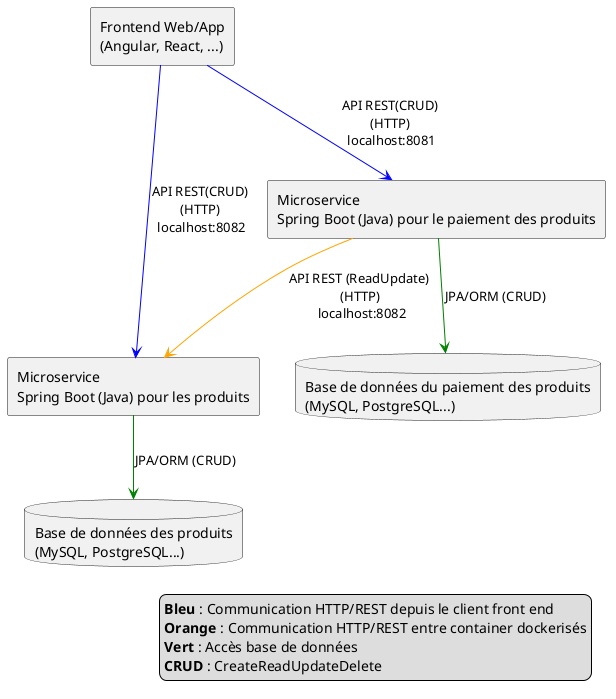 @startuml
' Définition des styles pour une meilleure lisibilité
skinparam componentStyle rectangle
skinparam rectangle {
  BackgroundColor #F9F9F9
  BorderColor #333333
}

' Composants principaux
component "Frontend Web/App\n(Angular, React, ...)" as Frontend
component "Microservice \nSpring Boot (Java) pour les produits" as SpringBootProducts
component "Microservice \nSpring Boot (Java) pour le paiement des produits" as SpringBootPaymentProducts
database "Base de données des produits\n(MySQL, PostgreSQL...)" as DB_products
database "Base de données du paiement des produits\n(MySQL, PostgreSQL...)" as DB_payment_products

' Flux de communication
Frontend -[#blue]-> SpringBootProducts : API REST(CRUD)\n(HTTP)\n localhost:8082
Frontend -[#blue]-> SpringBootPaymentProducts : API REST(CRUD)\n(HTTP)\n localhost:8081
SpringBootPaymentProducts -[#orange]-> SpringBootProducts : API REST (ReadUpdate) \n(HTTP)\n localhost:8082
SpringBootProducts -[#green]-> DB_products : JPA/ORM (CRUD)
SpringBootPaymentProducts -[#green]-> DB_payment_products : JPA/ORM (CRUD)

' Légende (optionnelle)
legend right
  <b>Bleu</b> : Communication HTTP/REST depuis le client front end
  <b>Orange</b> : Communication HTTP/REST entre container dockerisés
  <b>Vert</b> : Accès base de données
  <b>CRUD</b> : CreateReadUpdateDelete
endlegend

@enduml